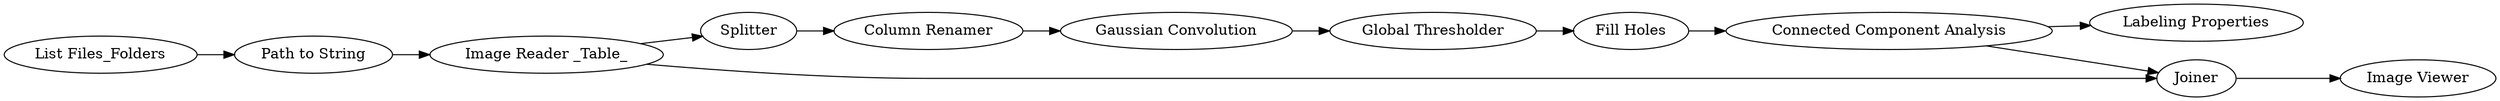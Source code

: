 digraph {
	2 [label="Path to String"]
	3 [label="List Files_Folders"]
	4 [label="Image Reader _Table_"]
	5 [label=Splitter]
	6 [label="Column Renamer"]
	7 [label="Gaussian Convolution"]
	9 [label="Global Thresholder"]
	10 [label="Connected Component Analysis"]
	11 [label="Fill Holes"]
	12 [label=Joiner]
	13 [label="Image Viewer"]
	14 [label="Labeling Properties"]
	2 -> 4
	3 -> 2
	4 -> 5
	4 -> 12
	5 -> 6
	6 -> 7
	7 -> 9
	9 -> 11
	10 -> 14
	10 -> 12
	11 -> 10
	12 -> 13
	rankdir=LR
}
